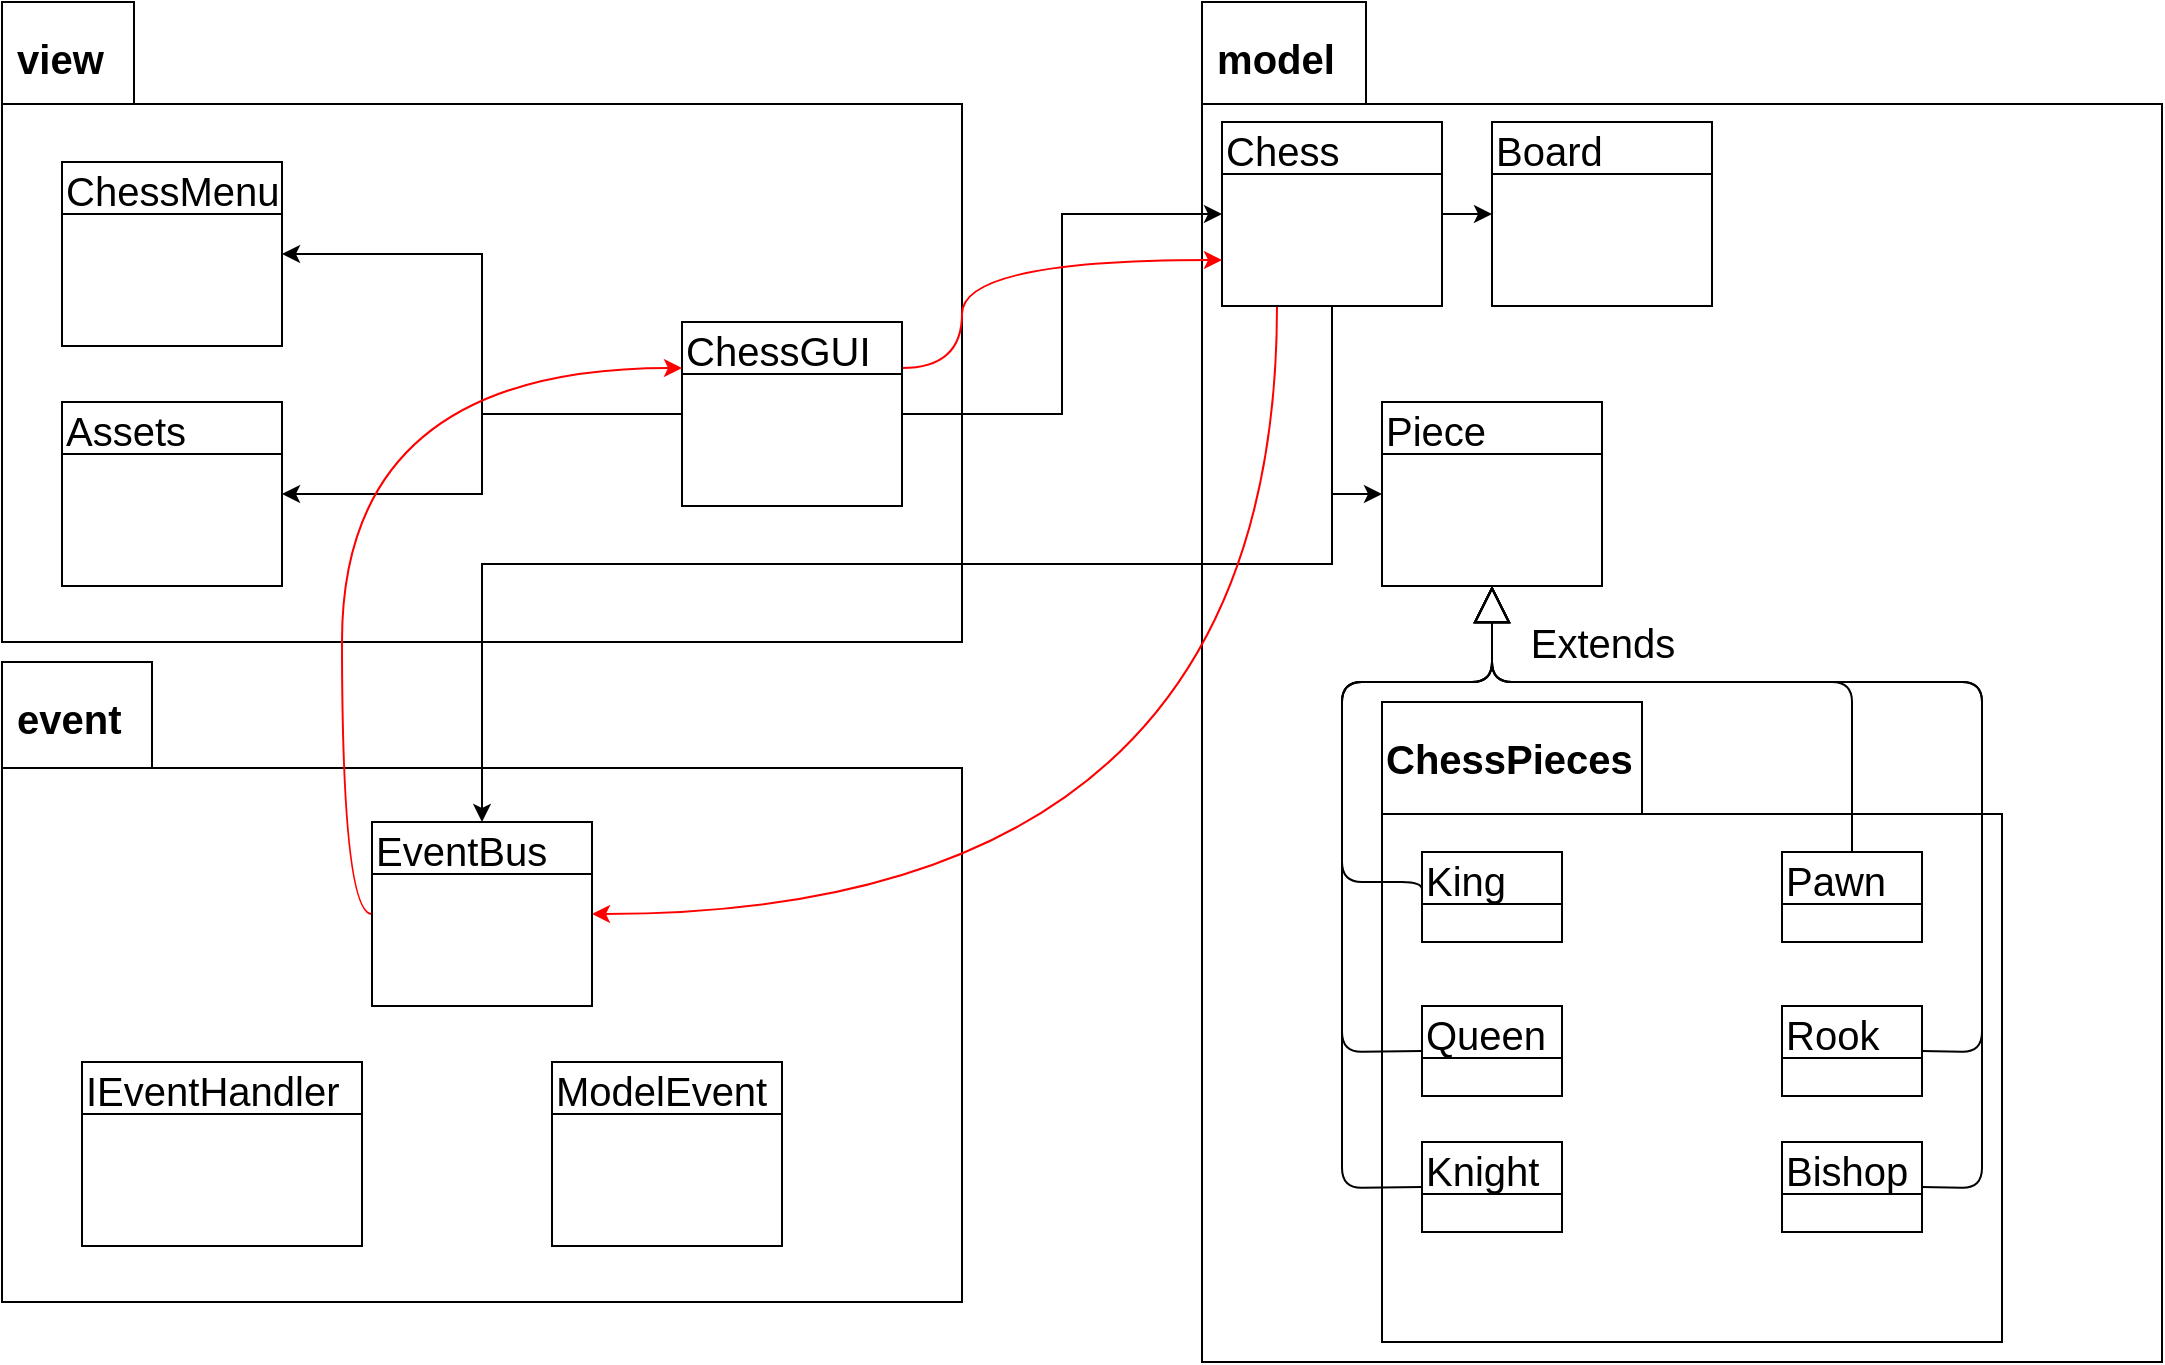 <mxfile version="12.1.0" type="device" pages="1"><diagram name="Page-1" id="9f46799a-70d6-7492-0946-bef42562c5a5"><mxGraphModel dx="2508" dy="699" grid="1" gridSize="10" guides="1" tooltips="1" connect="1" arrows="1" fold="1" page="1" pageScale="1" pageWidth="1100" pageHeight="850" background="#ffffff" math="0" shadow="0"><root><mxCell id="0"/><mxCell id="1" parent="0"/><mxCell id="hDz_FJtqtwW70dqOf15i-2" value="&amp;nbsp;view" style="shape=folder;fontStyle=1;spacingTop=10;tabWidth=66;tabHeight=51;tabPosition=left;html=1;align=left;verticalAlign=top;horizontal=1;fontSize=20;" vertex="1" parent="1"><mxGeometry x="-1090" width="480" height="320" as="geometry"/></mxCell><mxCell id="hDz_FJtqtwW70dqOf15i-4" value="&amp;nbsp;model" style="shape=folder;fontStyle=1;spacingTop=10;tabWidth=82;tabHeight=51;tabPosition=left;html=1;align=left;verticalAlign=top;horizontal=1;fontSize=20;" vertex="1" parent="1"><mxGeometry x="-490" width="480" height="680" as="geometry"/></mxCell><mxCell id="hDz_FJtqtwW70dqOf15i-5" value="&amp;nbsp;event" style="shape=folder;fontStyle=1;spacingTop=10;tabWidth=75;tabHeight=53;tabPosition=left;html=1;align=left;verticalAlign=top;horizontal=1;fontSize=20;" vertex="1" parent="1"><mxGeometry x="-1090" y="330" width="480" height="320" as="geometry"/></mxCell><mxCell id="hDz_FJtqtwW70dqOf15i-29" style="edgeStyle=orthogonalEdgeStyle;rounded=0;orthogonalLoop=1;jettySize=auto;html=1;exitX=0.5;exitY=1;exitDx=0;exitDy=0;fontSize=20;" edge="1" parent="1" source="hDz_FJtqtwW70dqOf15i-7" target="hDz_FJtqtwW70dqOf15i-28"><mxGeometry relative="1" as="geometry"/></mxCell><mxCell id="hDz_FJtqtwW70dqOf15i-32" style="edgeStyle=orthogonalEdgeStyle;rounded=0;orthogonalLoop=1;jettySize=auto;html=1;exitX=0.5;exitY=1;exitDx=0;exitDy=0;entryX=0;entryY=0.5;entryDx=0;entryDy=0;fontSize=20;" edge="1" parent="1" source="hDz_FJtqtwW70dqOf15i-7" target="hDz_FJtqtwW70dqOf15i-18"><mxGeometry relative="1" as="geometry"/></mxCell><mxCell id="hDz_FJtqtwW70dqOf15i-33" style="edgeStyle=orthogonalEdgeStyle;rounded=0;orthogonalLoop=1;jettySize=auto;html=1;exitX=1;exitY=0.5;exitDx=0;exitDy=0;entryX=0;entryY=0.5;entryDx=0;entryDy=0;fontSize=20;" edge="1" parent="1" source="hDz_FJtqtwW70dqOf15i-7" target="hDz_FJtqtwW70dqOf15i-17"><mxGeometry relative="1" as="geometry"/></mxCell><mxCell id="hDz_FJtqtwW70dqOf15i-56" style="edgeStyle=orthogonalEdgeStyle;curved=1;rounded=0;orthogonalLoop=1;jettySize=auto;html=1;exitX=0.25;exitY=1;exitDx=0;exitDy=0;entryX=1;entryY=0.5;entryDx=0;entryDy=0;strokeColor=#FF0000;fillColor=#FF0000;fontSize=20;" edge="1" parent="1" source="hDz_FJtqtwW70dqOf15i-7" target="hDz_FJtqtwW70dqOf15i-28"><mxGeometry relative="1" as="geometry"/></mxCell><mxCell id="hDz_FJtqtwW70dqOf15i-7" value="Chess" style="swimlane;fontStyle=0;childLayout=stackLayout;horizontal=1;startSize=26;fillColor=none;horizontalStack=0;resizeParent=1;resizeParentMax=0;resizeLast=0;collapsible=1;marginBottom=0;fontSize=20;align=left;" vertex="1" parent="1"><mxGeometry x="-480" y="60" width="110" height="92" as="geometry"><mxRectangle x="-450" y="128" width="90" height="30" as="alternateBounds"/></mxGeometry></mxCell><mxCell id="hDz_FJtqtwW70dqOf15i-17" value="Board" style="swimlane;fontStyle=0;childLayout=stackLayout;horizontal=1;startSize=26;fillColor=none;horizontalStack=0;resizeParent=1;resizeParentMax=0;resizeLast=0;collapsible=1;marginBottom=0;fontSize=20;align=left;" vertex="1" parent="1"><mxGeometry x="-345" y="60" width="110" height="92" as="geometry"><mxRectangle x="-450" y="128" width="90" height="30" as="alternateBounds"/></mxGeometry></mxCell><mxCell id="hDz_FJtqtwW70dqOf15i-18" value="Piece" style="swimlane;fontStyle=0;childLayout=stackLayout;horizontal=1;startSize=26;fillColor=none;horizontalStack=0;resizeParent=1;resizeParentMax=0;resizeLast=0;collapsible=1;marginBottom=0;fontSize=20;align=left;" vertex="1" parent="1"><mxGeometry x="-400" y="200" width="110" height="92" as="geometry"><mxRectangle x="-450" y="128" width="90" height="30" as="alternateBounds"/></mxGeometry></mxCell><mxCell id="hDz_FJtqtwW70dqOf15i-23" style="edgeStyle=orthogonalEdgeStyle;rounded=0;orthogonalLoop=1;jettySize=auto;html=1;exitX=1;exitY=0.5;exitDx=0;exitDy=0;entryX=0;entryY=0.5;entryDx=0;entryDy=0;fontSize=20;" edge="1" parent="1" source="hDz_FJtqtwW70dqOf15i-22" target="hDz_FJtqtwW70dqOf15i-7"><mxGeometry relative="1" as="geometry"/></mxCell><mxCell id="hDz_FJtqtwW70dqOf15i-25" style="edgeStyle=orthogonalEdgeStyle;rounded=0;orthogonalLoop=1;jettySize=auto;html=1;exitX=0;exitY=0.5;exitDx=0;exitDy=0;entryX=1;entryY=0.5;entryDx=0;entryDy=0;fontSize=20;" edge="1" parent="1" source="hDz_FJtqtwW70dqOf15i-22" target="hDz_FJtqtwW70dqOf15i-24"><mxGeometry relative="1" as="geometry"/></mxCell><mxCell id="hDz_FJtqtwW70dqOf15i-27" style="edgeStyle=orthogonalEdgeStyle;rounded=0;orthogonalLoop=1;jettySize=auto;html=1;exitX=0;exitY=0.5;exitDx=0;exitDy=0;entryX=1;entryY=0.5;entryDx=0;entryDy=0;fontSize=20;" edge="1" parent="1" source="hDz_FJtqtwW70dqOf15i-22" target="hDz_FJtqtwW70dqOf15i-26"><mxGeometry relative="1" as="geometry"/></mxCell><mxCell id="hDz_FJtqtwW70dqOf15i-55" style="edgeStyle=orthogonalEdgeStyle;curved=1;rounded=0;orthogonalLoop=1;jettySize=auto;html=1;exitX=1;exitY=0.25;exitDx=0;exitDy=0;entryX=0;entryY=0.75;entryDx=0;entryDy=0;strokeColor=#FF0000;fillColor=#FF0000;fontSize=20;" edge="1" parent="1" source="hDz_FJtqtwW70dqOf15i-22" target="hDz_FJtqtwW70dqOf15i-7"><mxGeometry relative="1" as="geometry"><Array as="points"><mxPoint x="-610" y="183"/><mxPoint x="-610" y="129"/></Array></mxGeometry></mxCell><mxCell id="hDz_FJtqtwW70dqOf15i-22" value="ChessGUI" style="swimlane;fontStyle=0;childLayout=stackLayout;horizontal=1;startSize=26;fillColor=none;horizontalStack=0;resizeParent=1;resizeParentMax=0;resizeLast=0;collapsible=1;marginBottom=0;fontSize=20;align=left;" vertex="1" parent="1"><mxGeometry x="-750" y="160" width="110" height="92" as="geometry"><mxRectangle x="-450" y="128" width="90" height="30" as="alternateBounds"/></mxGeometry></mxCell><mxCell id="hDz_FJtqtwW70dqOf15i-24" value="Assets" style="swimlane;fontStyle=0;childLayout=stackLayout;horizontal=1;startSize=26;fillColor=none;horizontalStack=0;resizeParent=1;resizeParentMax=0;resizeLast=0;collapsible=1;marginBottom=0;fontSize=20;align=left;" vertex="1" parent="1"><mxGeometry x="-1060" y="200" width="110" height="92" as="geometry"><mxRectangle x="-450" y="128" width="90" height="30" as="alternateBounds"/></mxGeometry></mxCell><mxCell id="hDz_FJtqtwW70dqOf15i-26" value="ChessMenu" style="swimlane;fontStyle=0;childLayout=stackLayout;horizontal=1;startSize=26;fillColor=none;horizontalStack=0;resizeParent=1;resizeParentMax=0;resizeLast=0;collapsible=1;marginBottom=0;fontSize=20;align=left;" vertex="1" parent="1"><mxGeometry x="-1060" y="80" width="110" height="92" as="geometry"><mxRectangle x="-450" y="128" width="90" height="30" as="alternateBounds"/></mxGeometry></mxCell><mxCell id="hDz_FJtqtwW70dqOf15i-54" style="edgeStyle=orthogonalEdgeStyle;rounded=0;orthogonalLoop=1;jettySize=auto;html=1;exitX=0;exitY=0.5;exitDx=0;exitDy=0;entryX=0;entryY=0.25;entryDx=0;entryDy=0;fontSize=20;fillColor=#FF0000;curved=1;strokeColor=#FF0000;" edge="1" parent="1" source="hDz_FJtqtwW70dqOf15i-28" target="hDz_FJtqtwW70dqOf15i-22"><mxGeometry relative="1" as="geometry"><Array as="points"><mxPoint x="-920" y="456"/><mxPoint x="-920" y="183"/></Array></mxGeometry></mxCell><mxCell id="hDz_FJtqtwW70dqOf15i-28" value="EventBus" style="swimlane;fontStyle=0;childLayout=stackLayout;horizontal=1;startSize=26;fillColor=none;horizontalStack=0;resizeParent=1;resizeParentMax=0;resizeLast=0;collapsible=1;marginBottom=0;fontSize=20;align=left;" vertex="1" parent="1"><mxGeometry x="-905" y="410" width="110" height="92" as="geometry"><mxRectangle x="-450" y="128" width="90" height="30" as="alternateBounds"/></mxGeometry></mxCell><mxCell id="hDz_FJtqtwW70dqOf15i-30" value="IEventHandler" style="swimlane;fontStyle=0;childLayout=stackLayout;horizontal=1;startSize=26;fillColor=none;horizontalStack=0;resizeParent=1;resizeParentMax=0;resizeLast=0;collapsible=1;marginBottom=0;fontSize=20;align=left;" vertex="1" parent="1"><mxGeometry x="-1050" y="530" width="140" height="92" as="geometry"><mxRectangle x="-450" y="128" width="90" height="30" as="alternateBounds"/></mxGeometry></mxCell><mxCell id="hDz_FJtqtwW70dqOf15i-31" value="ModelEvent" style="swimlane;fontStyle=0;childLayout=stackLayout;horizontal=1;startSize=26;fillColor=none;horizontalStack=0;resizeParent=1;resizeParentMax=0;resizeLast=0;collapsible=1;marginBottom=0;fontSize=20;align=left;" vertex="1" parent="1"><mxGeometry x="-815" y="530" width="115" height="92" as="geometry"><mxRectangle x="-450" y="128" width="90" height="30" as="alternateBounds"/></mxGeometry></mxCell><mxCell id="hDz_FJtqtwW70dqOf15i-36" value="ChessPieces" style="shape=folder;fontStyle=1;spacingTop=10;tabWidth=130;tabHeight=56;tabPosition=left;html=1;align=left;verticalAlign=top;horizontal=1;fontSize=20;" vertex="1" parent="1"><mxGeometry x="-400" y="350" width="310" height="320" as="geometry"/></mxCell><mxCell id="hDz_FJtqtwW70dqOf15i-37" value="King" style="swimlane;fontStyle=0;childLayout=stackLayout;horizontal=1;startSize=26;fillColor=none;horizontalStack=0;resizeParent=1;resizeParentMax=0;resizeLast=0;collapsible=1;marginBottom=0;fontSize=20;align=left;" vertex="1" parent="1"><mxGeometry x="-380" y="425" width="70" height="45" as="geometry"><mxRectangle x="-450" y="128" width="90" height="30" as="alternateBounds"/></mxGeometry></mxCell><mxCell id="hDz_FJtqtwW70dqOf15i-38" value="Pawn" style="swimlane;fontStyle=0;childLayout=stackLayout;horizontal=1;startSize=26;fillColor=none;horizontalStack=0;resizeParent=1;resizeParentMax=0;resizeLast=0;collapsible=1;marginBottom=0;fontSize=20;align=left;" vertex="1" parent="1"><mxGeometry x="-200" y="425" width="70" height="45" as="geometry"><mxRectangle x="-450" y="128" width="90" height="30" as="alternateBounds"/></mxGeometry></mxCell><mxCell id="hDz_FJtqtwW70dqOf15i-39" value="Queen" style="swimlane;fontStyle=0;childLayout=stackLayout;horizontal=1;startSize=26;fillColor=none;horizontalStack=0;resizeParent=1;resizeParentMax=0;resizeLast=0;collapsible=1;marginBottom=0;fontSize=20;align=left;" vertex="1" parent="1"><mxGeometry x="-380" y="502" width="70" height="45" as="geometry"><mxRectangle x="-450" y="128" width="90" height="30" as="alternateBounds"/></mxGeometry></mxCell><mxCell id="hDz_FJtqtwW70dqOf15i-40" value="Rook" style="swimlane;fontStyle=0;childLayout=stackLayout;horizontal=1;startSize=26;fillColor=none;horizontalStack=0;resizeParent=1;resizeParentMax=0;resizeLast=0;collapsible=1;marginBottom=0;fontSize=20;align=left;" vertex="1" parent="1"><mxGeometry x="-200" y="502" width="70" height="45" as="geometry"><mxRectangle x="-450" y="128" width="90" height="30" as="alternateBounds"/></mxGeometry></mxCell><mxCell id="hDz_FJtqtwW70dqOf15i-41" value="Knight" style="swimlane;fontStyle=0;childLayout=stackLayout;horizontal=1;startSize=26;fillColor=none;horizontalStack=0;resizeParent=1;resizeParentMax=0;resizeLast=0;collapsible=1;marginBottom=0;fontSize=20;align=left;" vertex="1" parent="1"><mxGeometry x="-380" y="570" width="70" height="45" as="geometry"><mxRectangle x="-450" y="128" width="90" height="30" as="alternateBounds"/></mxGeometry></mxCell><mxCell id="hDz_FJtqtwW70dqOf15i-42" value="Bishop" style="swimlane;fontStyle=0;childLayout=stackLayout;horizontal=1;startSize=26;fillColor=none;horizontalStack=0;resizeParent=1;resizeParentMax=0;resizeLast=0;collapsible=1;marginBottom=0;fontSize=20;align=left;" vertex="1" parent="1"><mxGeometry x="-200" y="570" width="70" height="45" as="geometry"><mxRectangle x="-450" y="128" width="90" height="30" as="alternateBounds"/></mxGeometry></mxCell><mxCell id="hDz_FJtqtwW70dqOf15i-45" value="Extends" style="endArrow=block;endSize=16;endFill=0;html=1;fontSize=20;entryX=0.5;entryY=1;entryDx=0;entryDy=0;exitX=0;exitY=0.5;exitDx=0;exitDy=0;edgeStyle=orthogonalEdgeStyle;" edge="1" parent="1" source="hDz_FJtqtwW70dqOf15i-37" target="hDz_FJtqtwW70dqOf15i-18"><mxGeometry x="0.793" y="-55" width="160" relative="1" as="geometry"><mxPoint x="-345" y="420" as="sourcePoint"/><mxPoint x="-880" y="700" as="targetPoint"/><Array as="points"><mxPoint x="-380" y="440"/><mxPoint x="-420" y="440"/><mxPoint x="-420" y="340"/><mxPoint x="-345" y="340"/></Array><mxPoint as="offset"/></mxGeometry></mxCell><mxCell id="hDz_FJtqtwW70dqOf15i-48" value="Extends" style="endArrow=block;endSize=16;endFill=0;html=1;fontSize=20;exitX=0.5;exitY=0;exitDx=0;exitDy=0;entryX=0.5;entryY=1;entryDx=0;entryDy=0;" edge="1" parent="1" source="hDz_FJtqtwW70dqOf15i-38" target="hDz_FJtqtwW70dqOf15i-18"><mxGeometry x="0.342" y="-20" width="160" relative="1" as="geometry"><mxPoint x="-1040" y="700" as="sourcePoint"/><mxPoint x="-340" y="330" as="targetPoint"/><Array as="points"><mxPoint x="-165" y="340"/><mxPoint x="-345" y="340"/></Array><mxPoint as="offset"/></mxGeometry></mxCell><mxCell id="hDz_FJtqtwW70dqOf15i-49" value="Extends" style="endArrow=block;endSize=16;endFill=0;html=1;fontSize=20;exitX=0;exitY=0.5;exitDx=0;exitDy=0;entryX=0.5;entryY=1;entryDx=0;entryDy=0;" edge="1" parent="1" source="hDz_FJtqtwW70dqOf15i-39" target="hDz_FJtqtwW70dqOf15i-18"><mxGeometry x="0.839" y="-55" width="160" relative="1" as="geometry"><mxPoint x="-1040" y="700" as="sourcePoint"/><mxPoint x="-880" y="700" as="targetPoint"/><Array as="points"><mxPoint x="-420" y="525"/><mxPoint x="-420" y="340"/><mxPoint x="-345" y="340"/></Array><mxPoint as="offset"/></mxGeometry></mxCell><mxCell id="hDz_FJtqtwW70dqOf15i-50" value="Extends" style="endArrow=block;endSize=16;endFill=0;html=1;fontSize=20;exitX=0;exitY=0.5;exitDx=0;exitDy=0;entryX=0.5;entryY=1;entryDx=0;entryDy=0;" edge="1" parent="1" source="hDz_FJtqtwW70dqOf15i-41" target="hDz_FJtqtwW70dqOf15i-18"><mxGeometry x="0.865" y="-55" width="160" relative="1" as="geometry"><mxPoint x="-1040" y="700" as="sourcePoint"/><mxPoint x="-880" y="700" as="targetPoint"/><Array as="points"><mxPoint x="-420" y="593"/><mxPoint x="-420" y="340"/><mxPoint x="-345" y="340"/></Array><mxPoint as="offset"/></mxGeometry></mxCell><mxCell id="hDz_FJtqtwW70dqOf15i-51" value="Extends" style="endArrow=block;endSize=16;endFill=0;html=1;fontSize=20;entryX=0.5;entryY=1;entryDx=0;entryDy=0;exitX=1;exitY=0.5;exitDx=0;exitDy=0;" edge="1" parent="1" source="hDz_FJtqtwW70dqOf15i-40" target="hDz_FJtqtwW70dqOf15i-18"><mxGeometry x="0.595" y="-20" width="160" relative="1" as="geometry"><mxPoint x="-1040" y="700" as="sourcePoint"/><mxPoint x="-880" y="700" as="targetPoint"/><Array as="points"><mxPoint x="-100" y="525"/><mxPoint x="-100" y="340"/><mxPoint x="-345" y="340"/></Array><mxPoint as="offset"/></mxGeometry></mxCell><mxCell id="hDz_FJtqtwW70dqOf15i-52" value="Extends" style="endArrow=block;endSize=16;endFill=0;html=1;fontSize=20;exitX=1;exitY=0.5;exitDx=0;exitDy=0;entryX=0.5;entryY=1;entryDx=0;entryDy=0;" edge="1" parent="1" source="hDz_FJtqtwW70dqOf15i-42" target="hDz_FJtqtwW70dqOf15i-18"><mxGeometry x="0.642" y="-20" width="160" relative="1" as="geometry"><mxPoint x="-1040" y="700" as="sourcePoint"/><mxPoint x="-880" y="700" as="targetPoint"/><Array as="points"><mxPoint x="-100" y="593"/><mxPoint x="-100" y="340"/><mxPoint x="-345" y="340"/></Array><mxPoint as="offset"/></mxGeometry></mxCell></root></mxGraphModel></diagram></mxfile>